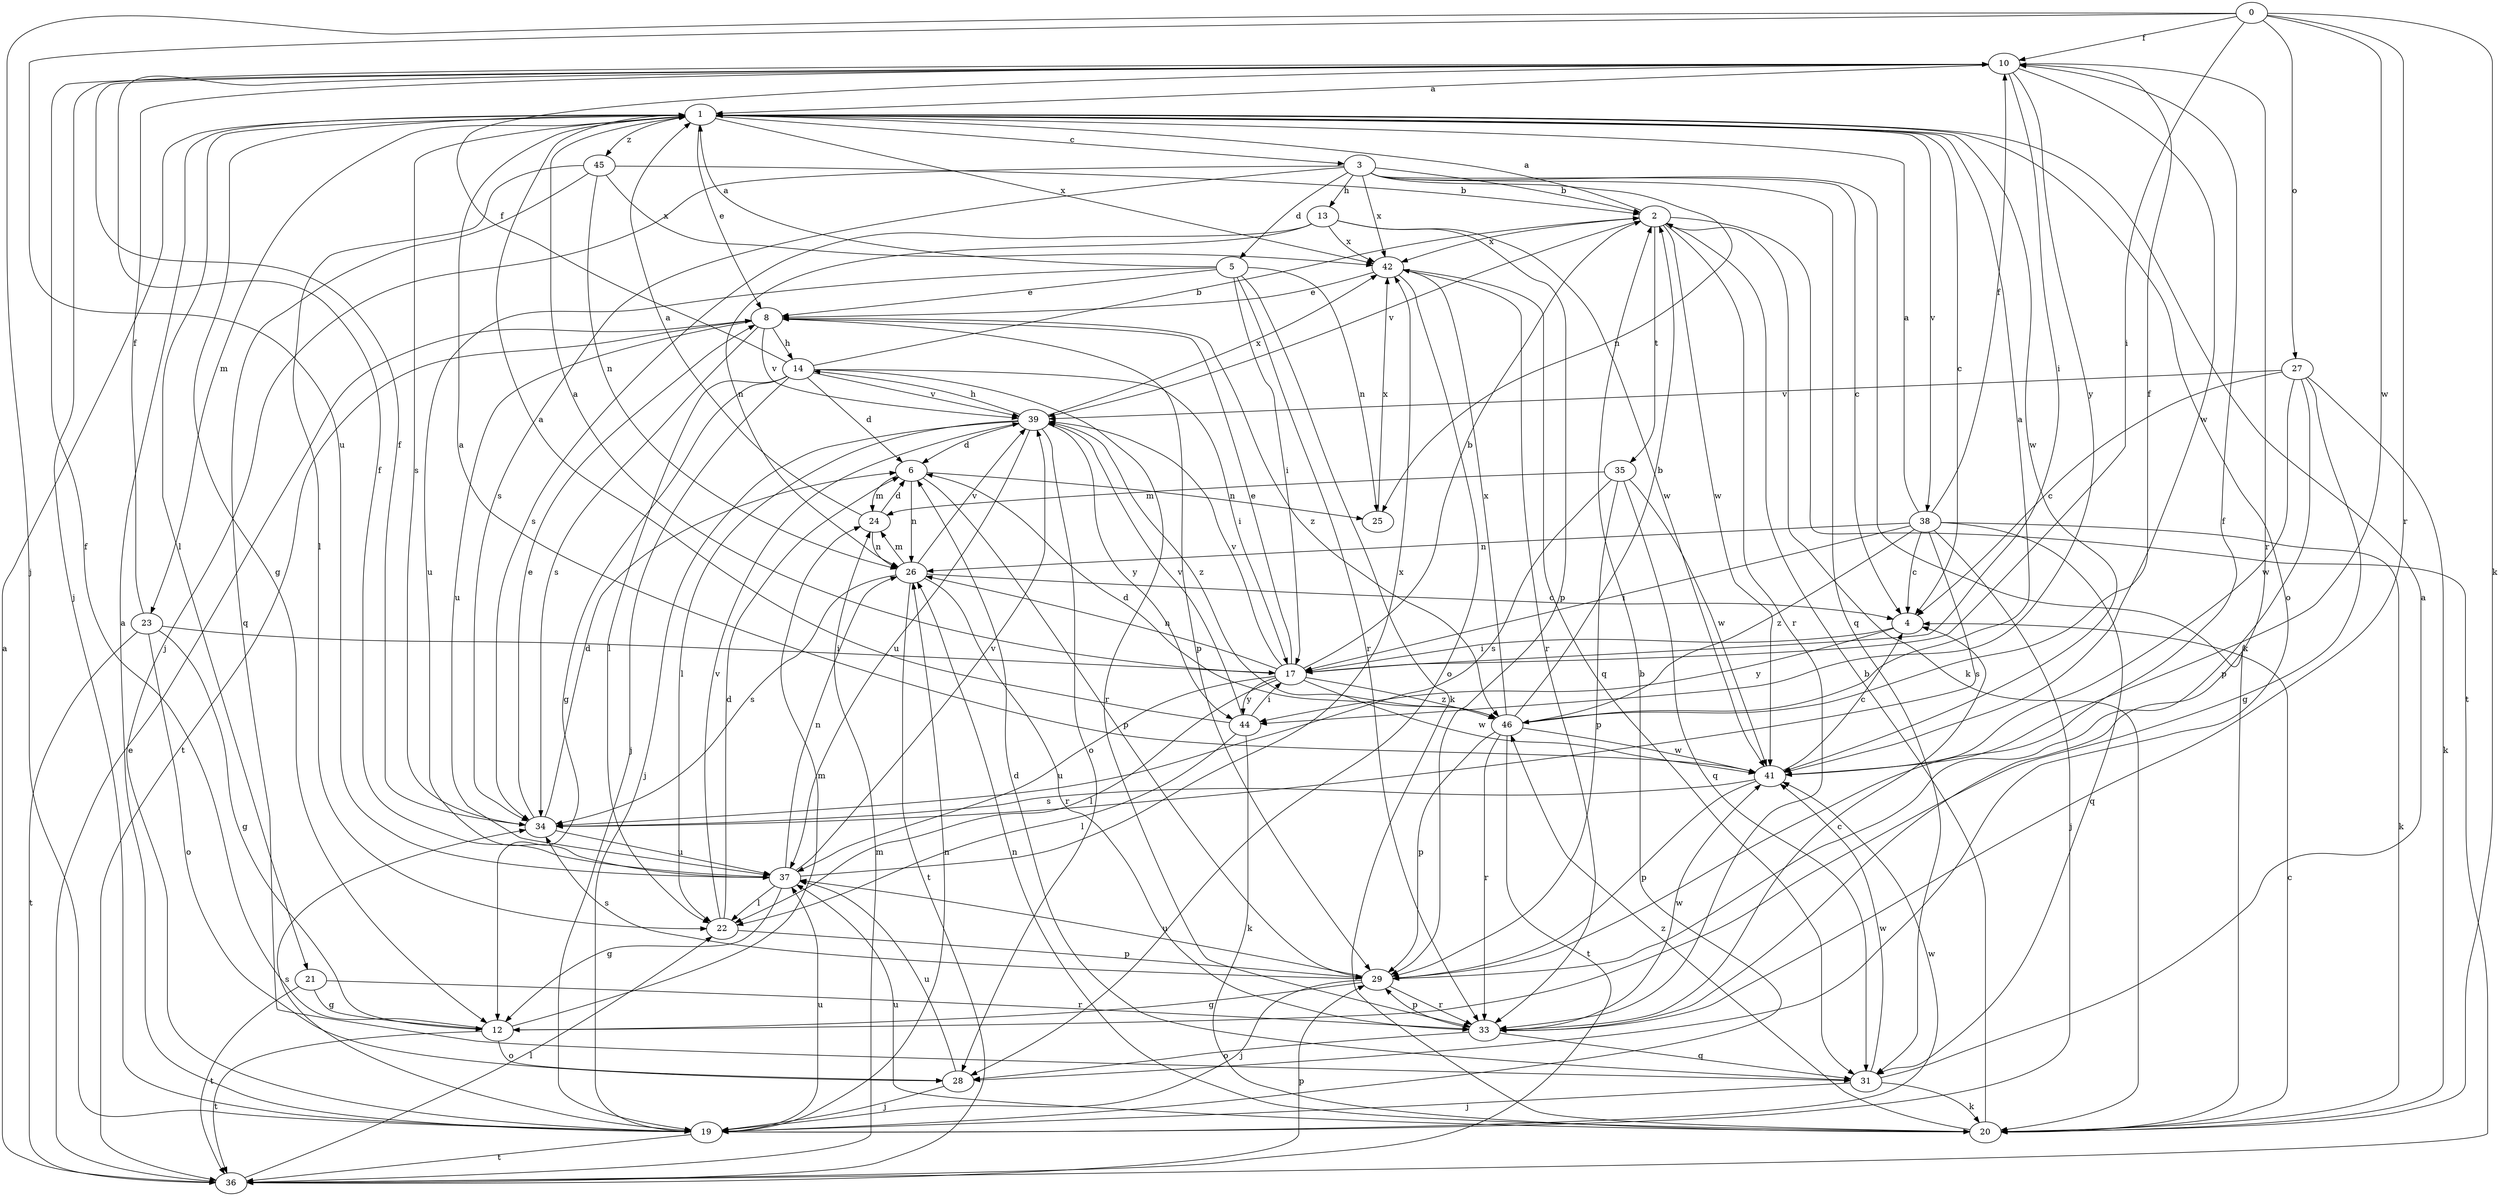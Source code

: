 strict digraph  {
0;
1;
2;
3;
4;
5;
6;
8;
10;
12;
13;
14;
17;
19;
20;
21;
22;
23;
24;
25;
26;
27;
28;
29;
31;
33;
34;
35;
36;
37;
38;
39;
41;
42;
44;
45;
46;
0 -> 10  [label=f];
0 -> 17  [label=i];
0 -> 19  [label=j];
0 -> 20  [label=k];
0 -> 27  [label=o];
0 -> 33  [label=r];
0 -> 37  [label=u];
0 -> 41  [label=w];
1 -> 3  [label=c];
1 -> 4  [label=c];
1 -> 8  [label=e];
1 -> 12  [label=g];
1 -> 21  [label=l];
1 -> 23  [label=m];
1 -> 28  [label=o];
1 -> 34  [label=s];
1 -> 38  [label=v];
1 -> 41  [label=w];
1 -> 42  [label=x];
1 -> 45  [label=z];
2 -> 1  [label=a];
2 -> 20  [label=k];
2 -> 33  [label=r];
2 -> 35  [label=t];
2 -> 36  [label=t];
2 -> 39  [label=v];
2 -> 41  [label=w];
2 -> 42  [label=x];
3 -> 2  [label=b];
3 -> 4  [label=c];
3 -> 5  [label=d];
3 -> 13  [label=h];
3 -> 19  [label=j];
3 -> 20  [label=k];
3 -> 25  [label=n];
3 -> 31  [label=q];
3 -> 34  [label=s];
3 -> 42  [label=x];
4 -> 17  [label=i];
4 -> 44  [label=y];
5 -> 1  [label=a];
5 -> 8  [label=e];
5 -> 17  [label=i];
5 -> 20  [label=k];
5 -> 25  [label=n];
5 -> 33  [label=r];
5 -> 37  [label=u];
6 -> 24  [label=m];
6 -> 25  [label=n];
6 -> 26  [label=n];
6 -> 29  [label=p];
8 -> 14  [label=h];
8 -> 29  [label=p];
8 -> 34  [label=s];
8 -> 36  [label=t];
8 -> 37  [label=u];
8 -> 39  [label=v];
8 -> 46  [label=z];
10 -> 1  [label=a];
10 -> 17  [label=i];
10 -> 19  [label=j];
10 -> 33  [label=r];
10 -> 41  [label=w];
10 -> 44  [label=y];
12 -> 10  [label=f];
12 -> 24  [label=m];
12 -> 28  [label=o];
12 -> 36  [label=t];
13 -> 26  [label=n];
13 -> 29  [label=p];
13 -> 34  [label=s];
13 -> 41  [label=w];
13 -> 42  [label=x];
14 -> 2  [label=b];
14 -> 6  [label=d];
14 -> 10  [label=f];
14 -> 12  [label=g];
14 -> 17  [label=i];
14 -> 19  [label=j];
14 -> 22  [label=l];
14 -> 33  [label=r];
14 -> 39  [label=v];
17 -> 1  [label=a];
17 -> 2  [label=b];
17 -> 8  [label=e];
17 -> 22  [label=l];
17 -> 26  [label=n];
17 -> 37  [label=u];
17 -> 39  [label=v];
17 -> 41  [label=w];
17 -> 44  [label=y];
17 -> 46  [label=z];
19 -> 1  [label=a];
19 -> 2  [label=b];
19 -> 26  [label=n];
19 -> 34  [label=s];
19 -> 36  [label=t];
19 -> 37  [label=u];
19 -> 41  [label=w];
20 -> 2  [label=b];
20 -> 4  [label=c];
20 -> 26  [label=n];
20 -> 37  [label=u];
20 -> 46  [label=z];
21 -> 12  [label=g];
21 -> 33  [label=r];
21 -> 36  [label=t];
22 -> 6  [label=d];
22 -> 29  [label=p];
22 -> 39  [label=v];
23 -> 10  [label=f];
23 -> 12  [label=g];
23 -> 17  [label=i];
23 -> 28  [label=o];
23 -> 36  [label=t];
24 -> 1  [label=a];
24 -> 6  [label=d];
24 -> 26  [label=n];
25 -> 42  [label=x];
26 -> 4  [label=c];
26 -> 24  [label=m];
26 -> 33  [label=r];
26 -> 34  [label=s];
26 -> 36  [label=t];
26 -> 39  [label=v];
27 -> 4  [label=c];
27 -> 12  [label=g];
27 -> 20  [label=k];
27 -> 29  [label=p];
27 -> 39  [label=v];
27 -> 41  [label=w];
28 -> 19  [label=j];
28 -> 37  [label=u];
29 -> 10  [label=f];
29 -> 12  [label=g];
29 -> 19  [label=j];
29 -> 33  [label=r];
29 -> 34  [label=s];
29 -> 37  [label=u];
31 -> 1  [label=a];
31 -> 6  [label=d];
31 -> 19  [label=j];
31 -> 20  [label=k];
31 -> 41  [label=w];
33 -> 4  [label=c];
33 -> 28  [label=o];
33 -> 29  [label=p];
33 -> 31  [label=q];
33 -> 41  [label=w];
34 -> 6  [label=d];
34 -> 8  [label=e];
34 -> 10  [label=f];
34 -> 37  [label=u];
35 -> 24  [label=m];
35 -> 29  [label=p];
35 -> 31  [label=q];
35 -> 34  [label=s];
35 -> 41  [label=w];
36 -> 1  [label=a];
36 -> 8  [label=e];
36 -> 22  [label=l];
36 -> 24  [label=m];
36 -> 29  [label=p];
37 -> 10  [label=f];
37 -> 12  [label=g];
37 -> 22  [label=l];
37 -> 26  [label=n];
37 -> 39  [label=v];
37 -> 42  [label=x];
38 -> 1  [label=a];
38 -> 4  [label=c];
38 -> 10  [label=f];
38 -> 17  [label=i];
38 -> 19  [label=j];
38 -> 20  [label=k];
38 -> 26  [label=n];
38 -> 31  [label=q];
38 -> 34  [label=s];
38 -> 46  [label=z];
39 -> 6  [label=d];
39 -> 14  [label=h];
39 -> 19  [label=j];
39 -> 22  [label=l];
39 -> 28  [label=o];
39 -> 37  [label=u];
39 -> 42  [label=x];
39 -> 44  [label=y];
39 -> 46  [label=z];
41 -> 1  [label=a];
41 -> 4  [label=c];
41 -> 29  [label=p];
41 -> 34  [label=s];
42 -> 8  [label=e];
42 -> 28  [label=o];
42 -> 31  [label=q];
42 -> 33  [label=r];
44 -> 1  [label=a];
44 -> 17  [label=i];
44 -> 20  [label=k];
44 -> 22  [label=l];
44 -> 39  [label=v];
45 -> 2  [label=b];
45 -> 22  [label=l];
45 -> 26  [label=n];
45 -> 31  [label=q];
45 -> 42  [label=x];
46 -> 1  [label=a];
46 -> 2  [label=b];
46 -> 6  [label=d];
46 -> 10  [label=f];
46 -> 29  [label=p];
46 -> 33  [label=r];
46 -> 36  [label=t];
46 -> 41  [label=w];
46 -> 42  [label=x];
}
